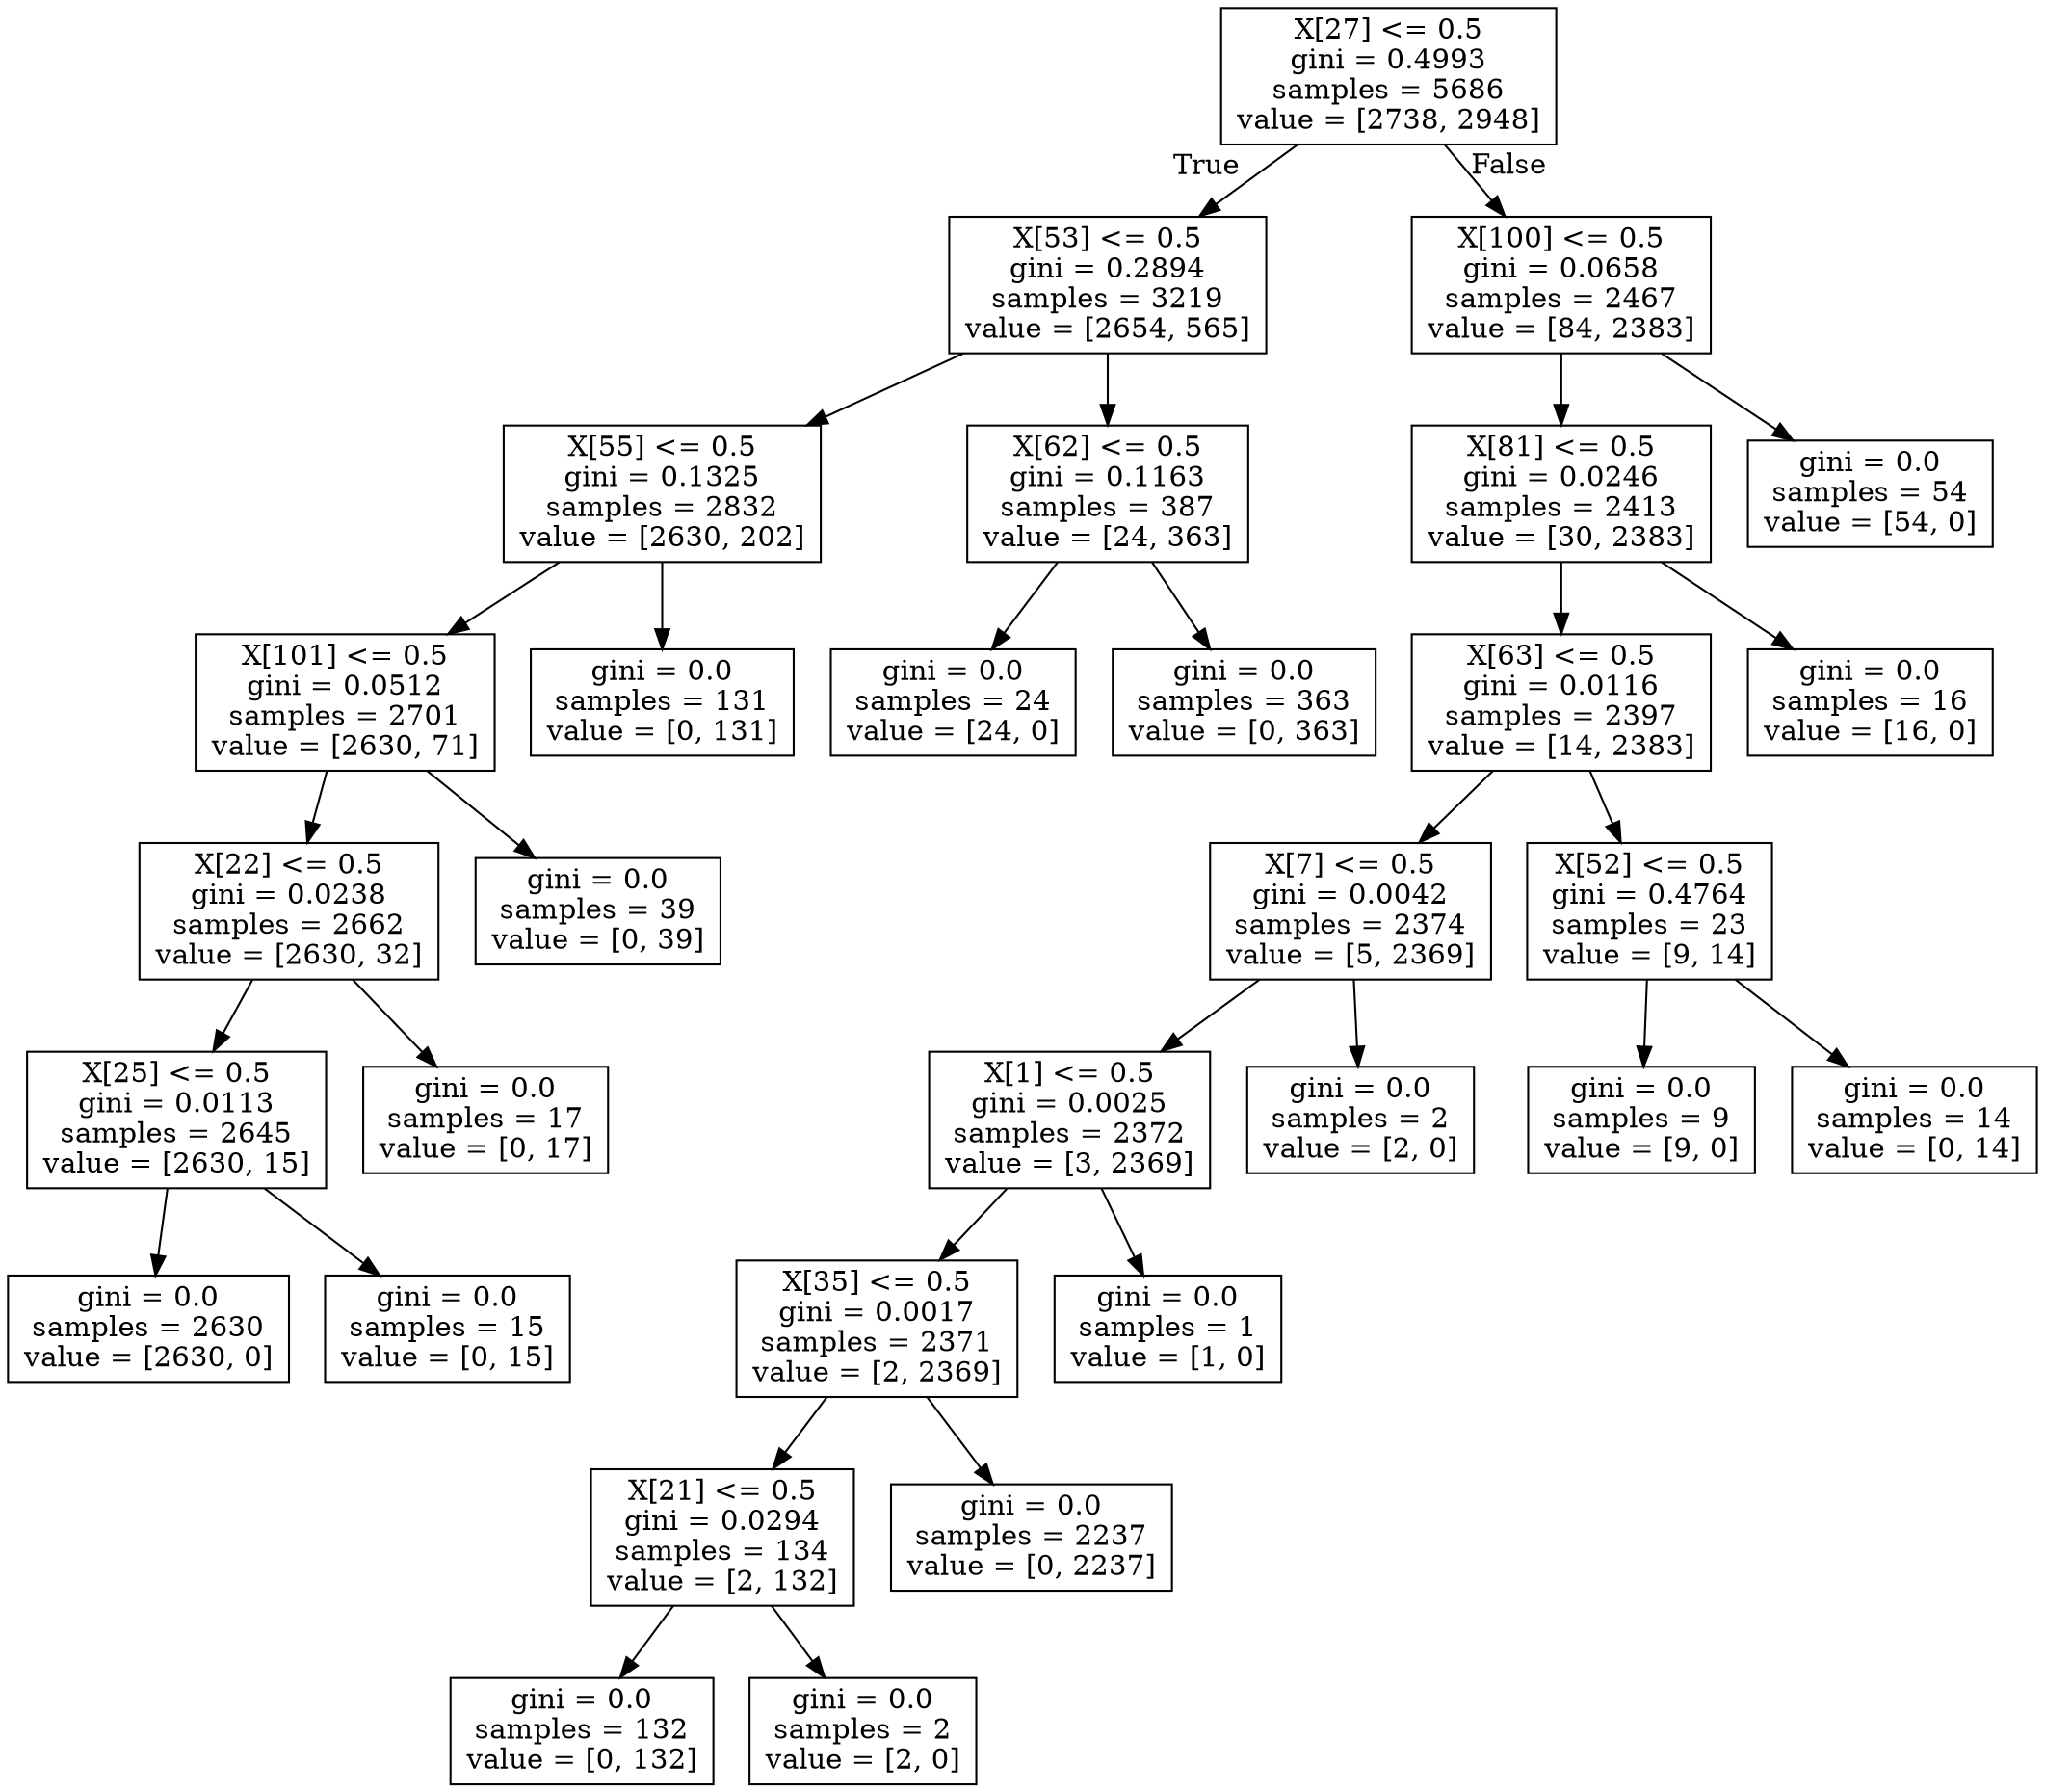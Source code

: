 digraph Tree {
node [shape=box] ;
0 [label="X[27] <= 0.5\ngini = 0.4993\nsamples = 5686\nvalue = [2738, 2948]"] ;
1 [label="X[53] <= 0.5\ngini = 0.2894\nsamples = 3219\nvalue = [2654, 565]"] ;
0 -> 1 [labeldistance=2.5, labelangle=45, headlabel="True"] ;
2 [label="X[55] <= 0.5\ngini = 0.1325\nsamples = 2832\nvalue = [2630, 202]"] ;
1 -> 2 ;
3 [label="X[101] <= 0.5\ngini = 0.0512\nsamples = 2701\nvalue = [2630, 71]"] ;
2 -> 3 ;
4 [label="X[22] <= 0.5\ngini = 0.0238\nsamples = 2662\nvalue = [2630, 32]"] ;
3 -> 4 ;
5 [label="X[25] <= 0.5\ngini = 0.0113\nsamples = 2645\nvalue = [2630, 15]"] ;
4 -> 5 ;
6 [label="gini = 0.0\nsamples = 2630\nvalue = [2630, 0]"] ;
5 -> 6 ;
7 [label="gini = 0.0\nsamples = 15\nvalue = [0, 15]"] ;
5 -> 7 ;
8 [label="gini = 0.0\nsamples = 17\nvalue = [0, 17]"] ;
4 -> 8 ;
9 [label="gini = 0.0\nsamples = 39\nvalue = [0, 39]"] ;
3 -> 9 ;
10 [label="gini = 0.0\nsamples = 131\nvalue = [0, 131]"] ;
2 -> 10 ;
11 [label="X[62] <= 0.5\ngini = 0.1163\nsamples = 387\nvalue = [24, 363]"] ;
1 -> 11 ;
12 [label="gini = 0.0\nsamples = 24\nvalue = [24, 0]"] ;
11 -> 12 ;
13 [label="gini = 0.0\nsamples = 363\nvalue = [0, 363]"] ;
11 -> 13 ;
14 [label="X[100] <= 0.5\ngini = 0.0658\nsamples = 2467\nvalue = [84, 2383]"] ;
0 -> 14 [labeldistance=2.5, labelangle=-45, headlabel="False"] ;
15 [label="X[81] <= 0.5\ngini = 0.0246\nsamples = 2413\nvalue = [30, 2383]"] ;
14 -> 15 ;
16 [label="X[63] <= 0.5\ngini = 0.0116\nsamples = 2397\nvalue = [14, 2383]"] ;
15 -> 16 ;
17 [label="X[7] <= 0.5\ngini = 0.0042\nsamples = 2374\nvalue = [5, 2369]"] ;
16 -> 17 ;
18 [label="X[1] <= 0.5\ngini = 0.0025\nsamples = 2372\nvalue = [3, 2369]"] ;
17 -> 18 ;
19 [label="X[35] <= 0.5\ngini = 0.0017\nsamples = 2371\nvalue = [2, 2369]"] ;
18 -> 19 ;
20 [label="X[21] <= 0.5\ngini = 0.0294\nsamples = 134\nvalue = [2, 132]"] ;
19 -> 20 ;
21 [label="gini = 0.0\nsamples = 132\nvalue = [0, 132]"] ;
20 -> 21 ;
22 [label="gini = 0.0\nsamples = 2\nvalue = [2, 0]"] ;
20 -> 22 ;
23 [label="gini = 0.0\nsamples = 2237\nvalue = [0, 2237]"] ;
19 -> 23 ;
24 [label="gini = 0.0\nsamples = 1\nvalue = [1, 0]"] ;
18 -> 24 ;
25 [label="gini = 0.0\nsamples = 2\nvalue = [2, 0]"] ;
17 -> 25 ;
26 [label="X[52] <= 0.5\ngini = 0.4764\nsamples = 23\nvalue = [9, 14]"] ;
16 -> 26 ;
27 [label="gini = 0.0\nsamples = 9\nvalue = [9, 0]"] ;
26 -> 27 ;
28 [label="gini = 0.0\nsamples = 14\nvalue = [0, 14]"] ;
26 -> 28 ;
29 [label="gini = 0.0\nsamples = 16\nvalue = [16, 0]"] ;
15 -> 29 ;
30 [label="gini = 0.0\nsamples = 54\nvalue = [54, 0]"] ;
14 -> 30 ;
}